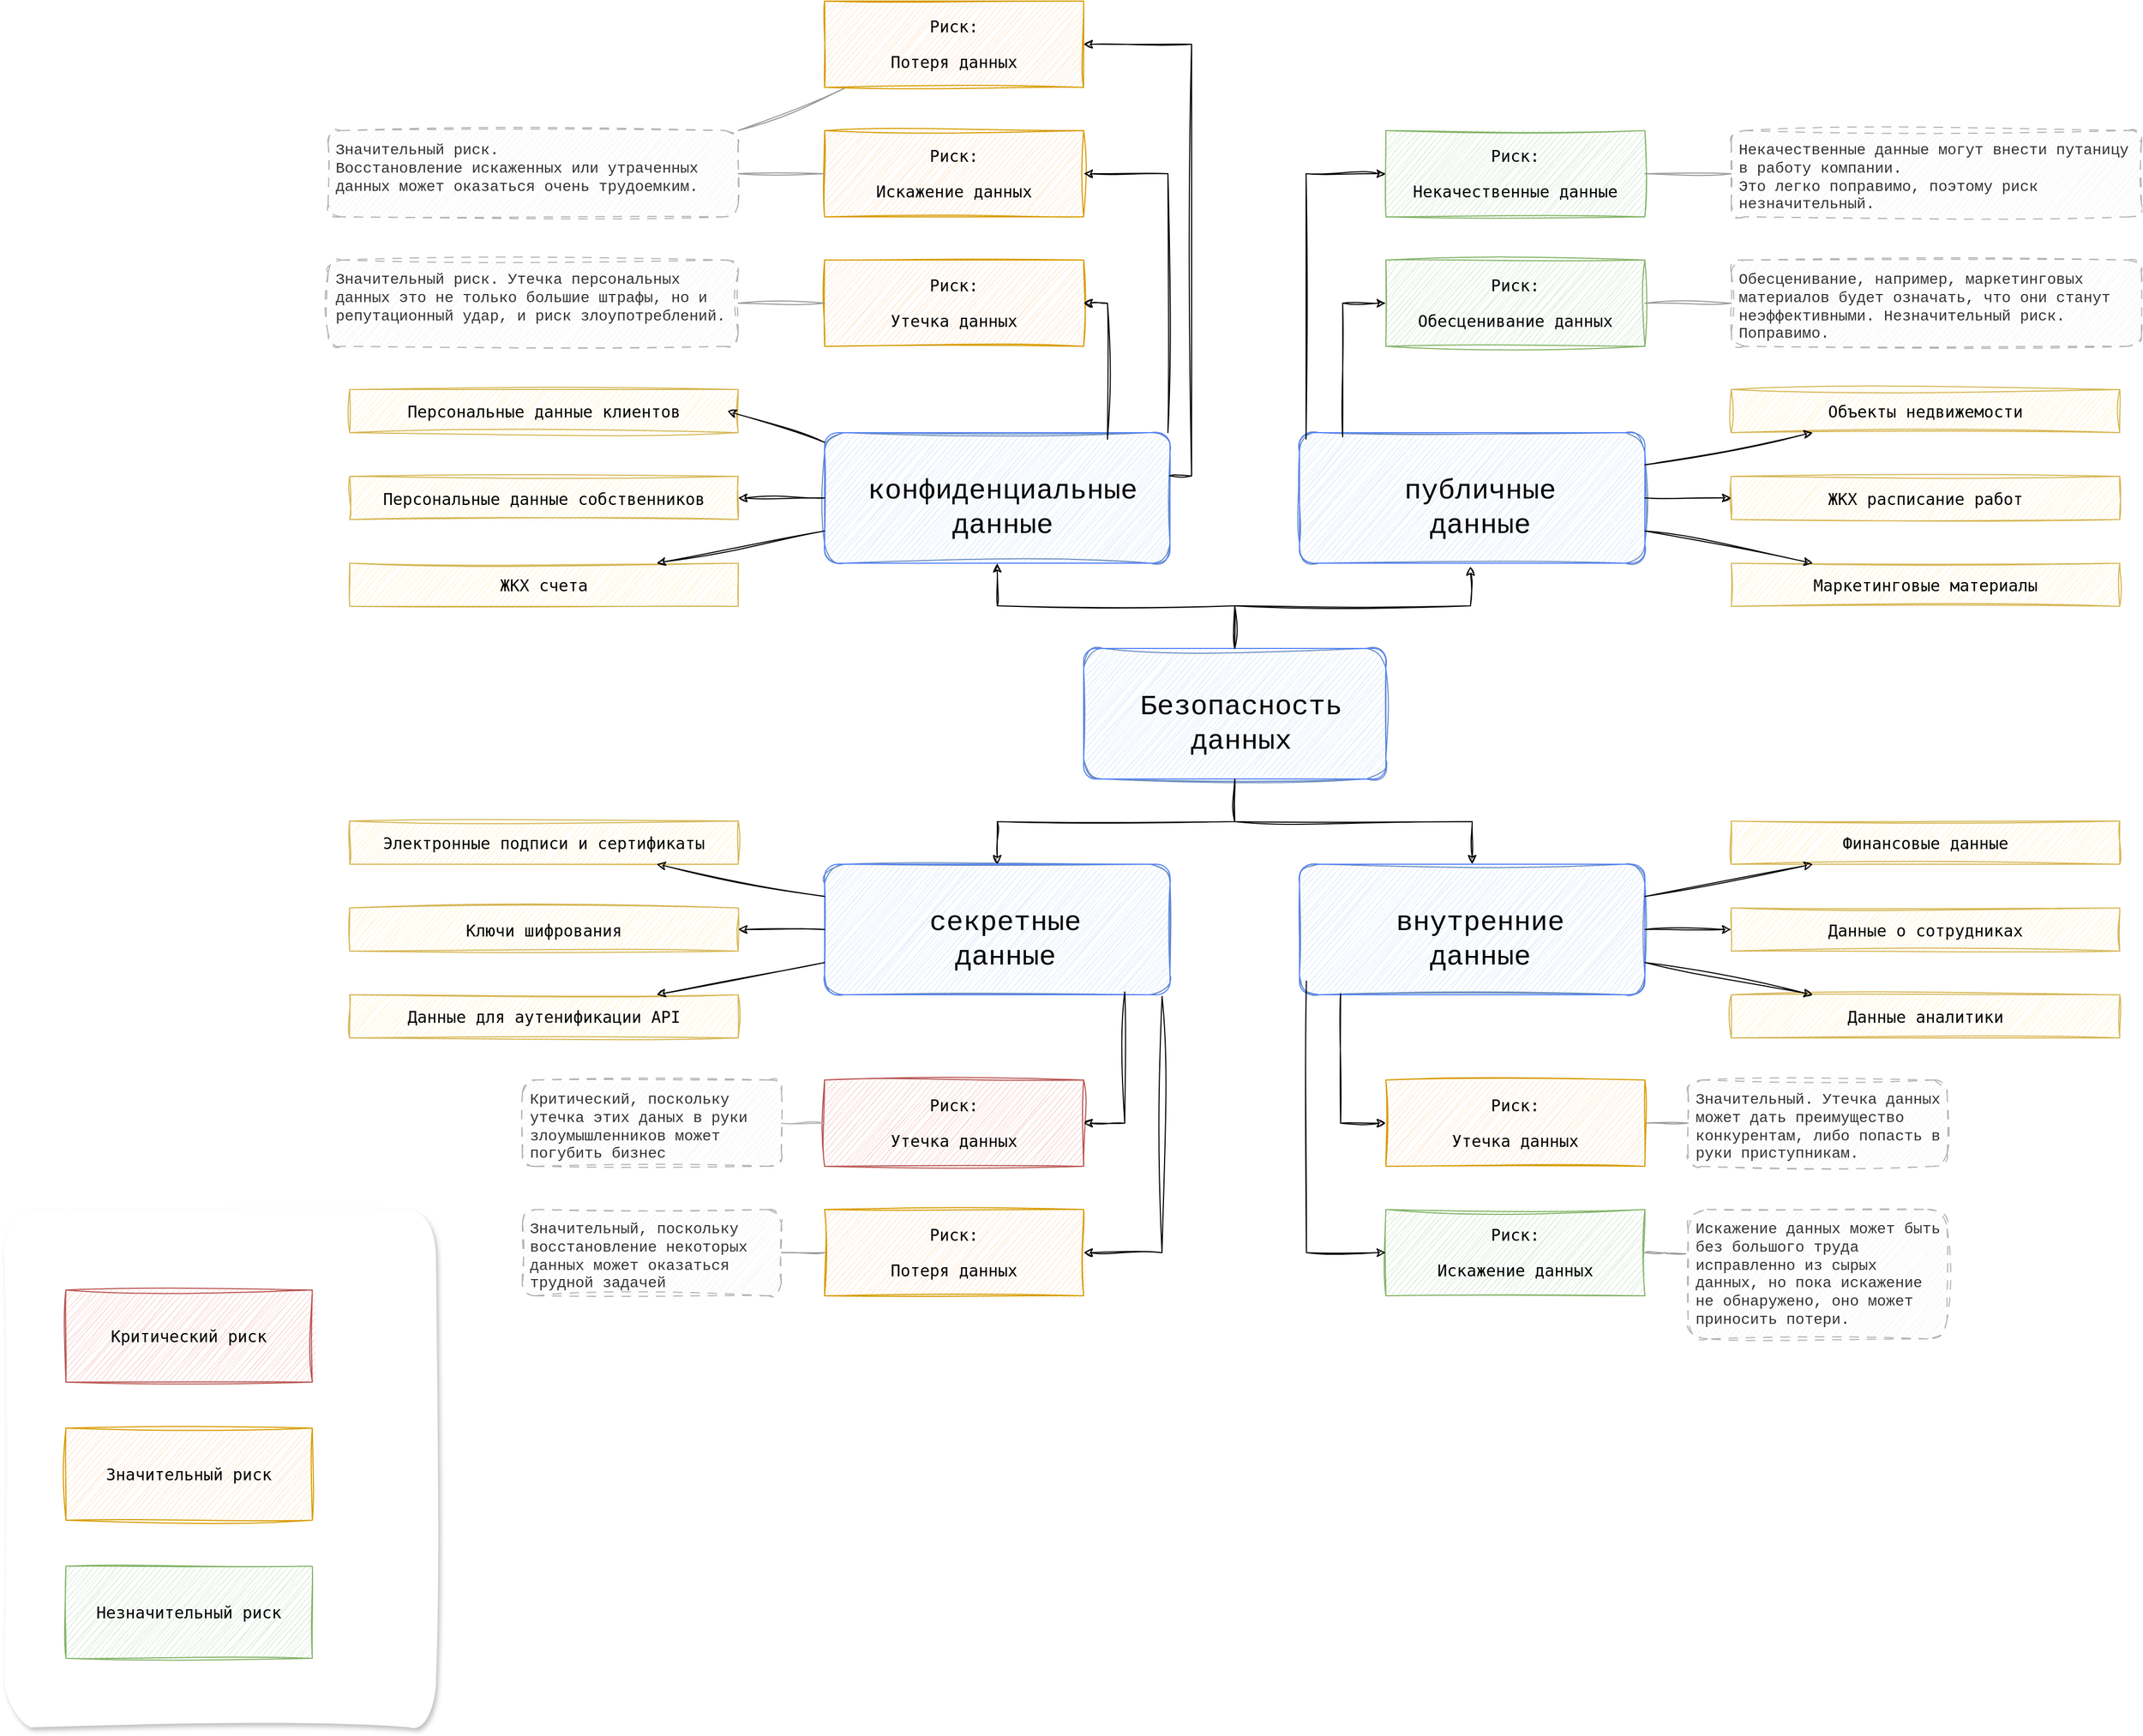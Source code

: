 <mxfile version="24.7.5">
  <diagram name="Page-1" id="km_umqrC8AKcGu4MDC6v">
    <mxGraphModel dx="2657" dy="1550" grid="1" gridSize="10" guides="1" tooltips="1" connect="1" arrows="1" fold="1" page="0" pageScale="1" pageWidth="850" pageHeight="1100" background="none" math="0" shadow="0">
      <root>
        <mxCell id="0" />
        <mxCell id="1" parent="0" />
        <mxCell id="I9qcJ_IBK8AViZnTerXD-14" value="" style="group" vertex="1" connectable="0" parent="1">
          <mxGeometry x="280" y="280" width="280" height="121" as="geometry" />
        </mxCell>
        <mxCell id="I9qcJ_IBK8AViZnTerXD-1" style="vsdxID=5;fillColor=#dae8fc;strokeColor=#6c8ebf;spacingTop=-3;spacingBottom=-3;spacingLeft=-3;spacingRight=-3;points=[];labelBackgroundColor=none;rounded=1;html=1;whiteSpace=wrap;gradientColor=none;sketch=1;curveFitting=1;jiggle=2;glass=0;" vertex="1" parent="I9qcJ_IBK8AViZnTerXD-14">
          <mxGeometry width="280" height="121" as="geometry" />
        </mxCell>
        <mxCell id="I9qcJ_IBK8AViZnTerXD-2" style="vsdxID=6;fillColor=none;gradientColor=none;shape=stencil(vVNdD4IgFP01PMpIms1ns//BEpVF4K6U9u/DoFJxPdjm2/04cO65cBDN2po1HMWkNaAvvBOFqRE9ojgWquYgjI0QzRHNSg28An1ThcsbNiCH6Krvww29O0eGEzF5uCwleP8qnByWwdk2wWMpTg8ODm88TlwhQHjAjniCPmK9aCPQhhmh1YRcMqh4ZLmiUrJq0mo7zpug7KeTQo2UpAkmdJF8pZjP7PPlbCAm4PazrZQS7mazZwm+xF9vsryVDWT89okNvgYrhZTOn+P+3JC25MxM8yc=);strokeColor=#5282ff;spacingTop=-3;spacingBottom=-3;spacingLeft=-3;spacingRight=-3;points=[];labelBackgroundColor=none;rounded=0;html=1;whiteSpace=wrap;" vertex="1" parent="I9qcJ_IBK8AViZnTerXD-1">
          <mxGeometry width="280" height="121.0" as="geometry" />
        </mxCell>
        <mxCell id="I9qcJ_IBK8AViZnTerXD-3" value="Безопасность данных&lt;br&gt;" style="verticalAlign=middle;align=center;overflow=width;vsdxID=7;fillColor=none;gradientColor=none;shape=stencil(nZBLDoAgDERP0z3SIyjew0SURgSD+Lu9kMZoXLhwN9O+tukAlrNpJg1SzDH4QW/URgNYgZTkjA4UkwJUgGXng+6DX1zLfmoymdXo17xh5zmRJ6Q42BWCfc2oJfdAr+Yv+AP9Cb7OJ3H/2JG1HNGz/84klThPVCc=);strokeColor=none;points=[];labelBackgroundColor=none;rounded=0;strokeWidth=1;fontSize=26;shadow=0;textShadow=0;whiteSpace=wrap;html=1;labelBorderColor=none;fontColor=default;fontFamily=Courier New;" vertex="1" parent="I9qcJ_IBK8AViZnTerXD-14">
          <mxGeometry x="39" y="30" width="214" height="80" as="geometry" />
        </mxCell>
        <mxCell id="I9qcJ_IBK8AViZnTerXD-15" value="" style="group" vertex="1" connectable="0" parent="1">
          <mxGeometry x="480" y="80" width="320" height="121" as="geometry" />
        </mxCell>
        <mxCell id="I9qcJ_IBK8AViZnTerXD-16" style="vsdxID=5;fillColor=#dae8fc;strokeColor=#6c8ebf;spacingTop=-3;spacingBottom=-3;spacingLeft=-3;spacingRight=-3;points=[];labelBackgroundColor=none;rounded=1;html=1;whiteSpace=wrap;gradientColor=none;sketch=1;curveFitting=1;jiggle=2;glass=0;" vertex="1" parent="I9qcJ_IBK8AViZnTerXD-15">
          <mxGeometry width="320" height="121" as="geometry" />
        </mxCell>
        <mxCell id="I9qcJ_IBK8AViZnTerXD-17" style="vsdxID=6;fillColor=none;gradientColor=none;shape=stencil(vVNdD4IgFP01PMpIms1ns//BEpVF4K6U9u/DoFJxPdjm2/04cO65cBDN2po1HMWkNaAvvBOFqRE9ojgWquYgjI0QzRHNSg28An1ThcsbNiCH6Krvww29O0eGEzF5uCwleP8qnByWwdk2wWMpTg8ODm88TlwhQHjAjniCPmK9aCPQhhmh1YRcMqh4ZLmiUrJq0mo7zpug7KeTQo2UpAkmdJF8pZjP7PPlbCAm4PazrZQS7mazZwm+xF9vsryVDWT89okNvgYrhZTOn+P+3JC25MxM8yc=);strokeColor=#5282ff;spacingTop=-3;spacingBottom=-3;spacingLeft=-3;spacingRight=-3;points=[];labelBackgroundColor=none;rounded=0;html=1;whiteSpace=wrap;" vertex="1" parent="I9qcJ_IBK8AViZnTerXD-16">
          <mxGeometry width="320" height="121.0" as="geometry" />
        </mxCell>
        <mxCell id="I9qcJ_IBK8AViZnTerXD-18" value="публичные данные" style="verticalAlign=middle;align=center;overflow=width;vsdxID=7;fillColor=none;gradientColor=none;shape=stencil(nZBLDoAgDERP0z3SIyjew0SURgSD+Lu9kMZoXLhwN9O+tukAlrNpJg1SzDH4QW/URgNYgZTkjA4UkwJUgGXng+6DX1zLfmoymdXo17xh5zmRJ6Q42BWCfc2oJfdAr+Yv+AP9Cb7OJ3H/2JG1HNGz/84klThPVCc=);strokeColor=none;points=[];labelBackgroundColor=none;rounded=0;strokeWidth=1;fontSize=26;shadow=0;textShadow=0;whiteSpace=wrap;html=1;labelBorderColor=none;fontColor=default;fontFamily=Courier New;" vertex="1" parent="I9qcJ_IBK8AViZnTerXD-15">
          <mxGeometry x="44.571" y="30" width="244.571" height="80" as="geometry" />
        </mxCell>
        <mxCell id="I9qcJ_IBK8AViZnTerXD-20" value="" style="group" vertex="1" connectable="0" parent="1">
          <mxGeometry x="40" y="80" width="320" height="121" as="geometry" />
        </mxCell>
        <mxCell id="I9qcJ_IBK8AViZnTerXD-21" style="vsdxID=5;fillColor=#dae8fc;strokeColor=#6c8ebf;spacingTop=-3;spacingBottom=-3;spacingLeft=-3;spacingRight=-3;points=[];labelBackgroundColor=none;rounded=1;html=1;whiteSpace=wrap;gradientColor=none;sketch=1;curveFitting=1;jiggle=2;glass=0;" vertex="1" parent="I9qcJ_IBK8AViZnTerXD-20">
          <mxGeometry width="320" height="121" as="geometry" />
        </mxCell>
        <mxCell id="I9qcJ_IBK8AViZnTerXD-22" style="vsdxID=6;fillColor=none;gradientColor=none;shape=stencil(vVNdD4IgFP01PMpIms1ns//BEpVF4K6U9u/DoFJxPdjm2/04cO65cBDN2po1HMWkNaAvvBOFqRE9ojgWquYgjI0QzRHNSg28An1ThcsbNiCH6Krvww29O0eGEzF5uCwleP8qnByWwdk2wWMpTg8ODm88TlwhQHjAjniCPmK9aCPQhhmh1YRcMqh4ZLmiUrJq0mo7zpug7KeTQo2UpAkmdJF8pZjP7PPlbCAm4PazrZQS7mazZwm+xF9vsryVDWT89okNvgYrhZTOn+P+3JC25MxM8yc=);strokeColor=#5282ff;spacingTop=-3;spacingBottom=-3;spacingLeft=-3;spacingRight=-3;points=[];labelBackgroundColor=none;rounded=0;html=1;whiteSpace=wrap;" vertex="1" parent="I9qcJ_IBK8AViZnTerXD-21">
          <mxGeometry width="320" height="121.0" as="geometry" />
        </mxCell>
        <mxCell id="I9qcJ_IBK8AViZnTerXD-23" value="конфиденциальные данные" style="verticalAlign=middle;align=center;overflow=width;vsdxID=7;fillColor=none;gradientColor=none;shape=stencil(nZBLDoAgDERP0z3SIyjew0SURgSD+Lu9kMZoXLhwN9O+tukAlrNpJg1SzDH4QW/URgNYgZTkjA4UkwJUgGXng+6DX1zLfmoymdXo17xh5zmRJ6Q42BWCfc2oJfdAr+Yv+AP9Cb7OJ3H/2JG1HNGz/84klThPVCc=);strokeColor=none;points=[];labelBackgroundColor=none;rounded=0;strokeWidth=1;fontSize=26;shadow=0;textShadow=0;whiteSpace=wrap;html=1;labelBorderColor=none;fontColor=default;fontFamily=Courier New;" vertex="1" parent="I9qcJ_IBK8AViZnTerXD-20">
          <mxGeometry x="30" y="30" width="270" height="80" as="geometry" />
        </mxCell>
        <mxCell id="I9qcJ_IBK8AViZnTerXD-24" value="" style="group" vertex="1" connectable="0" parent="1">
          <mxGeometry x="40" y="480" width="320" height="121" as="geometry" />
        </mxCell>
        <mxCell id="I9qcJ_IBK8AViZnTerXD-25" style="vsdxID=5;fillColor=#dae8fc;strokeColor=#6c8ebf;spacingTop=-3;spacingBottom=-3;spacingLeft=-3;spacingRight=-3;points=[];labelBackgroundColor=none;rounded=1;html=1;whiteSpace=wrap;gradientColor=none;sketch=1;curveFitting=1;jiggle=2;glass=0;" vertex="1" parent="I9qcJ_IBK8AViZnTerXD-24">
          <mxGeometry width="320" height="121" as="geometry" />
        </mxCell>
        <mxCell id="I9qcJ_IBK8AViZnTerXD-26" style="vsdxID=6;fillColor=none;gradientColor=none;shape=stencil(vVNdD4IgFP01PMpIms1ns//BEpVF4K6U9u/DoFJxPdjm2/04cO65cBDN2po1HMWkNaAvvBOFqRE9ojgWquYgjI0QzRHNSg28An1ThcsbNiCH6Krvww29O0eGEzF5uCwleP8qnByWwdk2wWMpTg8ODm88TlwhQHjAjniCPmK9aCPQhhmh1YRcMqh4ZLmiUrJq0mo7zpug7KeTQo2UpAkmdJF8pZjP7PPlbCAm4PazrZQS7mazZwm+xF9vsryVDWT89okNvgYrhZTOn+P+3JC25MxM8yc=);strokeColor=#5282ff;spacingTop=-3;spacingBottom=-3;spacingLeft=-3;spacingRight=-3;points=[];labelBackgroundColor=none;rounded=0;html=1;whiteSpace=wrap;" vertex="1" parent="I9qcJ_IBK8AViZnTerXD-25">
          <mxGeometry width="320" height="121.0" as="geometry" />
        </mxCell>
        <mxCell id="I9qcJ_IBK8AViZnTerXD-27" value="секретные данные" style="verticalAlign=middle;align=center;overflow=width;vsdxID=7;fillColor=none;gradientColor=none;shape=stencil(nZBLDoAgDERP0z3SIyjew0SURgSD+Lu9kMZoXLhwN9O+tukAlrNpJg1SzDH4QW/URgNYgZTkjA4UkwJUgGXng+6DX1zLfmoymdXo17xh5zmRJ6Q42BWCfc2oJfdAr+Yv+AP9Cb7OJ3H/2JG1HNGz/84klThPVCc=);strokeColor=none;points=[];labelBackgroundColor=none;rounded=0;strokeWidth=1;fontSize=26;shadow=0;textShadow=0;whiteSpace=wrap;html=1;labelBorderColor=none;fontColor=default;fontFamily=Courier New;" vertex="1" parent="I9qcJ_IBK8AViZnTerXD-24">
          <mxGeometry x="44.571" y="30" width="244.571" height="80" as="geometry" />
        </mxCell>
        <mxCell id="I9qcJ_IBK8AViZnTerXD-28" value="" style="group" vertex="1" connectable="0" parent="1">
          <mxGeometry x="480" y="480" width="320" height="121" as="geometry" />
        </mxCell>
        <mxCell id="I9qcJ_IBK8AViZnTerXD-29" style="vsdxID=5;fillColor=#dae8fc;strokeColor=#6c8ebf;spacingTop=-3;spacingBottom=-3;spacingLeft=-3;spacingRight=-3;points=[];labelBackgroundColor=none;rounded=1;html=1;whiteSpace=wrap;gradientColor=none;sketch=1;curveFitting=1;jiggle=2;glass=0;" vertex="1" parent="I9qcJ_IBK8AViZnTerXD-28">
          <mxGeometry width="320" height="121" as="geometry" />
        </mxCell>
        <mxCell id="I9qcJ_IBK8AViZnTerXD-30" style="vsdxID=6;fillColor=none;gradientColor=none;shape=stencil(vVNdD4IgFP01PMpIms1ns//BEpVF4K6U9u/DoFJxPdjm2/04cO65cBDN2po1HMWkNaAvvBOFqRE9ojgWquYgjI0QzRHNSg28An1ThcsbNiCH6Krvww29O0eGEzF5uCwleP8qnByWwdk2wWMpTg8ODm88TlwhQHjAjniCPmK9aCPQhhmh1YRcMqh4ZLmiUrJq0mo7zpug7KeTQo2UpAkmdJF8pZjP7PPlbCAm4PazrZQS7mazZwm+xF9vsryVDWT89okNvgYrhZTOn+P+3JC25MxM8yc=);strokeColor=#5282ff;spacingTop=-3;spacingBottom=-3;spacingLeft=-3;spacingRight=-3;points=[];labelBackgroundColor=none;rounded=0;html=1;whiteSpace=wrap;" vertex="1" parent="I9qcJ_IBK8AViZnTerXD-29">
          <mxGeometry width="320" height="121.0" as="geometry" />
        </mxCell>
        <mxCell id="I9qcJ_IBK8AViZnTerXD-31" value="внутренние данные" style="verticalAlign=middle;align=center;overflow=width;vsdxID=7;fillColor=none;gradientColor=none;shape=stencil(nZBLDoAgDERP0z3SIyjew0SURgSD+Lu9kMZoXLhwN9O+tukAlrNpJg1SzDH4QW/URgNYgZTkjA4UkwJUgGXng+6DX1zLfmoymdXo17xh5zmRJ6Q42BWCfc2oJfdAr+Yv+AP9Cb7OJ3H/2JG1HNGz/84klThPVCc=);strokeColor=none;points=[];labelBackgroundColor=none;rounded=0;strokeWidth=1;fontSize=26;shadow=0;textShadow=0;whiteSpace=wrap;html=1;labelBorderColor=none;fontColor=default;fontFamily=Courier New;" vertex="1" parent="I9qcJ_IBK8AViZnTerXD-28">
          <mxGeometry x="44.571" y="30" width="244.571" height="80" as="geometry" />
        </mxCell>
        <mxCell id="I9qcJ_IBK8AViZnTerXD-32" style="edgeStyle=orthogonalEdgeStyle;rounded=0;sketch=1;hachureGap=4;jiggle=2;curveFitting=1;orthogonalLoop=1;jettySize=auto;html=1;fontFamily=Architects Daughter;fontSource=https%3A%2F%2Ffonts.googleapis.com%2Fcss%3Ffamily%3DArchitects%2BDaughter;" edge="1" parent="1" source="I9qcJ_IBK8AViZnTerXD-2" target="I9qcJ_IBK8AViZnTerXD-26">
          <mxGeometry relative="1" as="geometry" />
        </mxCell>
        <mxCell id="I9qcJ_IBK8AViZnTerXD-33" style="edgeStyle=orthogonalEdgeStyle;rounded=0;sketch=1;hachureGap=4;jiggle=2;curveFitting=1;orthogonalLoop=1;jettySize=auto;html=1;fontFamily=Architects Daughter;fontSource=https%3A%2F%2Ffonts.googleapis.com%2Fcss%3Ffamily%3DArchitects%2BDaughter;" edge="1" parent="1" source="I9qcJ_IBK8AViZnTerXD-2" target="I9qcJ_IBK8AViZnTerXD-22">
          <mxGeometry relative="1" as="geometry" />
        </mxCell>
        <mxCell id="I9qcJ_IBK8AViZnTerXD-34" style="edgeStyle=orthogonalEdgeStyle;rounded=0;sketch=1;hachureGap=4;jiggle=2;curveFitting=1;orthogonalLoop=1;jettySize=auto;html=1;entryX=0.495;entryY=1.026;entryDx=0;entryDy=0;entryPerimeter=0;fontFamily=Architects Daughter;fontSource=https%3A%2F%2Ffonts.googleapis.com%2Fcss%3Ffamily%3DArchitects%2BDaughter;" edge="1" parent="1" source="I9qcJ_IBK8AViZnTerXD-2" target="I9qcJ_IBK8AViZnTerXD-17">
          <mxGeometry relative="1" as="geometry" />
        </mxCell>
        <mxCell id="I9qcJ_IBK8AViZnTerXD-35" style="edgeStyle=orthogonalEdgeStyle;rounded=0;sketch=1;hachureGap=4;jiggle=2;curveFitting=1;orthogonalLoop=1;jettySize=auto;html=1;fontFamily=Architects Daughter;fontSource=https%3A%2F%2Ffonts.googleapis.com%2Fcss%3Ffamily%3DArchitects%2BDaughter;" edge="1" parent="1" source="I9qcJ_IBK8AViZnTerXD-2" target="I9qcJ_IBK8AViZnTerXD-30">
          <mxGeometry relative="1" as="geometry" />
        </mxCell>
        <mxCell id="I9qcJ_IBK8AViZnTerXD-43" value="&lt;pre style=&quot;font-size: 15px;&quot;&gt;Персональные данные клиентов&lt;/pre&gt;" style="text;html=1;align=center;verticalAlign=middle;whiteSpace=wrap;rounded=0;fontFamily=Architects Daughter;fontSource=https%3A%2F%2Ffonts.googleapis.com%2Fcss%3Ffamily%3DArchitects%2BDaughter;fillColor=#fff2cc;strokeColor=#d6b656;sketch=1;curveFitting=1;jiggle=2;fontSize=15;" vertex="1" parent="1">
          <mxGeometry x="-400" y="40" width="360" height="40" as="geometry" />
        </mxCell>
        <mxCell id="I9qcJ_IBK8AViZnTerXD-44" value="&lt;pre style=&quot;font-size: 15px;&quot;&gt;Персональные данные собственников&lt;/pre&gt;" style="text;html=1;align=center;verticalAlign=middle;whiteSpace=wrap;rounded=0;fontFamily=Architects Daughter;fontSource=https%3A%2F%2Ffonts.googleapis.com%2Fcss%3Ffamily%3DArchitects%2BDaughter;fillColor=#fff2cc;strokeColor=#d6b656;sketch=1;curveFitting=1;jiggle=2;fontSize=15;" vertex="1" parent="1">
          <mxGeometry x="-400" y="120.5" width="360" height="40" as="geometry" />
        </mxCell>
        <mxCell id="I9qcJ_IBK8AViZnTerXD-45" value="&lt;pre style=&quot;font-size: 15px;&quot;&gt;Объекты недвижемости&lt;/pre&gt;" style="text;html=1;align=center;verticalAlign=middle;whiteSpace=wrap;rounded=0;fontFamily=Architects Daughter;fontSource=https%3A%2F%2Ffonts.googleapis.com%2Fcss%3Ffamily%3DArchitects%2BDaughter;fillColor=#fff2cc;strokeColor=#d6b656;sketch=1;curveFitting=1;jiggle=2;fontSize=15;" vertex="1" parent="1">
          <mxGeometry x="880" y="40" width="360" height="40" as="geometry" />
        </mxCell>
        <mxCell id="I9qcJ_IBK8AViZnTerXD-46" value="&lt;pre style=&quot;font-size: 15px;&quot;&gt;Финансовые данные&lt;/pre&gt;" style="text;html=1;align=center;verticalAlign=middle;whiteSpace=wrap;rounded=0;fontFamily=Architects Daughter;fontSource=https%3A%2F%2Ffonts.googleapis.com%2Fcss%3Ffamily%3DArchitects%2BDaughter;fillColor=#fff2cc;strokeColor=#d6b656;sketch=1;curveFitting=1;jiggle=2;fontSize=15;" vertex="1" parent="1">
          <mxGeometry x="880" y="440" width="360" height="40" as="geometry" />
        </mxCell>
        <mxCell id="I9qcJ_IBK8AViZnTerXD-47" value="&lt;pre style=&quot;font-size: 15px;&quot;&gt;Электронные подписи и сертификаты&lt;/pre&gt;" style="text;html=1;align=center;verticalAlign=middle;whiteSpace=wrap;rounded=0;fontFamily=Architects Daughter;fontSource=https%3A%2F%2Ffonts.googleapis.com%2Fcss%3Ffamily%3DArchitects%2BDaughter;fillColor=#fff2cc;strokeColor=#d6b656;sketch=1;curveFitting=1;jiggle=2;fontSize=15;" vertex="1" parent="1">
          <mxGeometry x="-400" y="440" width="360" height="40" as="geometry" />
        </mxCell>
        <mxCell id="I9qcJ_IBK8AViZnTerXD-48" value="&lt;pre style=&quot;font-size: 15px;&quot;&gt;Ключи шифрования&lt;/pre&gt;" style="text;html=1;align=center;verticalAlign=middle;whiteSpace=wrap;rounded=0;fontFamily=Architects Daughter;fontSource=https%3A%2F%2Ffonts.googleapis.com%2Fcss%3Ffamily%3DArchitects%2BDaughter;fillColor=#fff2cc;strokeColor=#d6b656;sketch=1;curveFitting=1;jiggle=2;fontSize=15;" vertex="1" parent="1">
          <mxGeometry x="-400" y="520.5" width="360" height="40" as="geometry" />
        </mxCell>
        <mxCell id="I9qcJ_IBK8AViZnTerXD-49" value="&lt;pre style=&quot;font-size: 15px;&quot;&gt;Данные для аутенификации API&lt;/pre&gt;" style="text;html=1;align=center;verticalAlign=middle;whiteSpace=wrap;rounded=0;fontFamily=Architects Daughter;fontSource=https%3A%2F%2Ffonts.googleapis.com%2Fcss%3Ffamily%3DArchitects%2BDaughter;fillColor=#fff2cc;strokeColor=#d6b656;sketch=1;curveFitting=1;jiggle=2;fontSize=15;" vertex="1" parent="1">
          <mxGeometry x="-400" y="601" width="360" height="40" as="geometry" />
        </mxCell>
        <mxCell id="I9qcJ_IBK8AViZnTerXD-51" value="&lt;pre style=&quot;font-size: 15px;&quot;&gt;Данные о сотрудниках&lt;/pre&gt;" style="text;html=1;align=center;verticalAlign=middle;whiteSpace=wrap;rounded=0;fontFamily=Architects Daughter;fontSource=https%3A%2F%2Ffonts.googleapis.com%2Fcss%3Ffamily%3DArchitects%2BDaughter;fillColor=#fff2cc;strokeColor=#d6b656;sketch=1;curveFitting=1;jiggle=2;fontSize=15;" vertex="1" parent="1">
          <mxGeometry x="880" y="520.5" width="360" height="40" as="geometry" />
        </mxCell>
        <mxCell id="I9qcJ_IBK8AViZnTerXD-53" style="rounded=0;sketch=1;hachureGap=4;jiggle=2;curveFitting=1;orthogonalLoop=1;jettySize=auto;html=1;fontFamily=Architects Daughter;fontSource=https%3A%2F%2Ffonts.googleapis.com%2Fcss%3Ffamily%3DArchitects%2BDaughter;" edge="1" parent="1" source="I9qcJ_IBK8AViZnTerXD-30" target="I9qcJ_IBK8AViZnTerXD-46">
          <mxGeometry relative="1" as="geometry" />
        </mxCell>
        <mxCell id="I9qcJ_IBK8AViZnTerXD-54" style="edgeStyle=orthogonalEdgeStyle;rounded=0;sketch=1;hachureGap=4;jiggle=2;curveFitting=1;orthogonalLoop=1;jettySize=auto;html=1;fontFamily=Architects Daughter;fontSource=https%3A%2F%2Ffonts.googleapis.com%2Fcss%3Ffamily%3DArchitects%2BDaughter;" edge="1" parent="1" source="I9qcJ_IBK8AViZnTerXD-30" target="I9qcJ_IBK8AViZnTerXD-51">
          <mxGeometry relative="1" as="geometry" />
        </mxCell>
        <mxCell id="I9qcJ_IBK8AViZnTerXD-55" style="rounded=0;sketch=1;hachureGap=4;jiggle=2;curveFitting=1;orthogonalLoop=1;jettySize=auto;html=1;entryX=0.972;entryY=0.5;entryDx=0;entryDy=0;entryPerimeter=0;fontFamily=Architects Daughter;fontSource=https%3A%2F%2Ffonts.googleapis.com%2Fcss%3Ffamily%3DArchitects%2BDaughter;" edge="1" parent="1" source="I9qcJ_IBK8AViZnTerXD-22" target="I9qcJ_IBK8AViZnTerXD-43">
          <mxGeometry relative="1" as="geometry" />
        </mxCell>
        <mxCell id="I9qcJ_IBK8AViZnTerXD-56" style="edgeStyle=orthogonalEdgeStyle;rounded=0;sketch=1;hachureGap=4;jiggle=2;curveFitting=1;orthogonalLoop=1;jettySize=auto;html=1;fontFamily=Architects Daughter;fontSource=https%3A%2F%2Ffonts.googleapis.com%2Fcss%3Ffamily%3DArchitects%2BDaughter;" edge="1" parent="1" source="I9qcJ_IBK8AViZnTerXD-22" target="I9qcJ_IBK8AViZnTerXD-44">
          <mxGeometry relative="1" as="geometry" />
        </mxCell>
        <mxCell id="I9qcJ_IBK8AViZnTerXD-57" style="rounded=0;sketch=1;hachureGap=4;jiggle=2;curveFitting=1;orthogonalLoop=1;jettySize=auto;html=1;fontFamily=Architects Daughter;fontSource=https%3A%2F%2Ffonts.googleapis.com%2Fcss%3Ffamily%3DArchitects%2BDaughter;" edge="1" parent="1" source="I9qcJ_IBK8AViZnTerXD-26" target="I9qcJ_IBK8AViZnTerXD-47">
          <mxGeometry relative="1" as="geometry" />
        </mxCell>
        <mxCell id="I9qcJ_IBK8AViZnTerXD-58" style="edgeStyle=orthogonalEdgeStyle;rounded=0;sketch=1;hachureGap=4;jiggle=2;curveFitting=1;orthogonalLoop=1;jettySize=auto;html=1;fontFamily=Architects Daughter;fontSource=https%3A%2F%2Ffonts.googleapis.com%2Fcss%3Ffamily%3DArchitects%2BDaughter;" edge="1" parent="1" source="I9qcJ_IBK8AViZnTerXD-26" target="I9qcJ_IBK8AViZnTerXD-48">
          <mxGeometry relative="1" as="geometry" />
        </mxCell>
        <mxCell id="I9qcJ_IBK8AViZnTerXD-59" style="rounded=0;sketch=1;hachureGap=4;jiggle=2;curveFitting=1;orthogonalLoop=1;jettySize=auto;html=1;fontFamily=Architects Daughter;fontSource=https%3A%2F%2Ffonts.googleapis.com%2Fcss%3Ffamily%3DArchitects%2BDaughter;" edge="1" parent="1" source="I9qcJ_IBK8AViZnTerXD-26" target="I9qcJ_IBK8AViZnTerXD-49">
          <mxGeometry relative="1" as="geometry" />
        </mxCell>
        <mxCell id="I9qcJ_IBK8AViZnTerXD-60" style="rounded=0;sketch=1;hachureGap=4;jiggle=2;curveFitting=1;orthogonalLoop=1;jettySize=auto;html=1;fontFamily=Architects Daughter;fontSource=https%3A%2F%2Ffonts.googleapis.com%2Fcss%3Ffamily%3DArchitects%2BDaughter;" edge="1" parent="1" source="I9qcJ_IBK8AViZnTerXD-17" target="I9qcJ_IBK8AViZnTerXD-45">
          <mxGeometry relative="1" as="geometry" />
        </mxCell>
        <mxCell id="I9qcJ_IBK8AViZnTerXD-61" value="&lt;pre style=&quot;font-size: 15px;&quot;&gt;Данные аналитики&lt;/pre&gt;" style="text;html=1;align=center;verticalAlign=middle;whiteSpace=wrap;rounded=0;fontFamily=Architects Daughter;fontSource=https%3A%2F%2Ffonts.googleapis.com%2Fcss%3Ffamily%3DArchitects%2BDaughter;fillColor=#fff2cc;strokeColor=#d6b656;sketch=1;curveFitting=1;jiggle=2;fontSize=15;" vertex="1" parent="1">
          <mxGeometry x="880" y="601" width="360" height="40" as="geometry" />
        </mxCell>
        <mxCell id="I9qcJ_IBK8AViZnTerXD-62" style="rounded=0;sketch=1;hachureGap=4;jiggle=2;curveFitting=1;orthogonalLoop=1;jettySize=auto;html=1;fontFamily=Architects Daughter;fontSource=https%3A%2F%2Ffonts.googleapis.com%2Fcss%3Ffamily%3DArchitects%2BDaughter;" edge="1" parent="1" source="I9qcJ_IBK8AViZnTerXD-30" target="I9qcJ_IBK8AViZnTerXD-61">
          <mxGeometry relative="1" as="geometry" />
        </mxCell>
        <mxCell id="I9qcJ_IBK8AViZnTerXD-63" value="&lt;pre style=&quot;font-size: 15px;&quot;&gt;ЖКХ счета&lt;/pre&gt;" style="text;html=1;align=center;verticalAlign=middle;whiteSpace=wrap;rounded=0;fontFamily=Architects Daughter;fontSource=https%3A%2F%2Ffonts.googleapis.com%2Fcss%3Ffamily%3DArchitects%2BDaughter;fillColor=#fff2cc;strokeColor=#d6b656;sketch=1;curveFitting=1;jiggle=2;fontSize=15;" vertex="1" parent="1">
          <mxGeometry x="-400" y="201" width="360" height="40" as="geometry" />
        </mxCell>
        <mxCell id="I9qcJ_IBK8AViZnTerXD-64" style="rounded=0;sketch=1;hachureGap=4;jiggle=2;curveFitting=1;orthogonalLoop=1;jettySize=auto;html=1;fontFamily=Architects Daughter;fontSource=https%3A%2F%2Ffonts.googleapis.com%2Fcss%3Ffamily%3DArchitects%2BDaughter;" edge="1" parent="1" source="I9qcJ_IBK8AViZnTerXD-22" target="I9qcJ_IBK8AViZnTerXD-63">
          <mxGeometry relative="1" as="geometry" />
        </mxCell>
        <mxCell id="I9qcJ_IBK8AViZnTerXD-65" value="&lt;pre style=&quot;font-size: 15px;&quot;&gt;ЖКХ расписание работ&lt;/pre&gt;" style="text;html=1;align=center;verticalAlign=middle;whiteSpace=wrap;rounded=0;fontFamily=Architects Daughter;fontSource=https%3A%2F%2Ffonts.googleapis.com%2Fcss%3Ffamily%3DArchitects%2BDaughter;fillColor=#fff2cc;strokeColor=#d6b656;sketch=1;curveFitting=1;jiggle=2;fontSize=15;" vertex="1" parent="1">
          <mxGeometry x="880" y="120.5" width="360" height="40" as="geometry" />
        </mxCell>
        <mxCell id="I9qcJ_IBK8AViZnTerXD-66" style="edgeStyle=orthogonalEdgeStyle;rounded=0;sketch=1;hachureGap=4;jiggle=2;curveFitting=1;orthogonalLoop=1;jettySize=auto;html=1;fontFamily=Architects Daughter;fontSource=https%3A%2F%2Ffonts.googleapis.com%2Fcss%3Ffamily%3DArchitects%2BDaughter;" edge="1" parent="1" source="I9qcJ_IBK8AViZnTerXD-17" target="I9qcJ_IBK8AViZnTerXD-65">
          <mxGeometry relative="1" as="geometry" />
        </mxCell>
        <mxCell id="I9qcJ_IBK8AViZnTerXD-69" value="&lt;pre style=&quot;font-size: 15px;&quot;&gt;Риск:&lt;/pre&gt;&lt;pre style=&quot;&quot;&gt;Утечка данных&lt;br&gt;&lt;/pre&gt;" style="text;html=1;align=center;verticalAlign=middle;whiteSpace=wrap;rounded=0;fontFamily=Architects Daughter;fontSource=https%3A%2F%2Ffonts.googleapis.com%2Fcss%3Ffamily%3DArchitects%2BDaughter;fillColor=#f8cecc;strokeColor=#b85450;sketch=1;curveFitting=1;jiggle=2;fontSize=15;" vertex="1" parent="1">
          <mxGeometry x="40" y="680" width="240" height="80" as="geometry" />
        </mxCell>
        <mxCell id="I9qcJ_IBK8AViZnTerXD-111" style="edgeStyle=orthogonalEdgeStyle;rounded=0;sketch=1;hachureGap=4;jiggle=2;curveFitting=1;orthogonalLoop=1;jettySize=auto;html=1;fontFamily=Architects Daughter;fontSource=https%3A%2F%2Ffonts.googleapis.com%2Fcss%3Ffamily%3DArchitects%2BDaughter;strokeColor=#999999;endArrow=none;endFill=0;" edge="1" parent="1" source="I9qcJ_IBK8AViZnTerXD-71" target="I9qcJ_IBK8AViZnTerXD-109">
          <mxGeometry relative="1" as="geometry" />
        </mxCell>
        <mxCell id="I9qcJ_IBK8AViZnTerXD-71" value="&lt;pre style=&quot;font-size: 15px;&quot;&gt;Риск:&lt;/pre&gt;&lt;pre style=&quot;&quot;&gt;Утечка данных&lt;br&gt;&lt;/pre&gt;" style="text;html=1;align=center;verticalAlign=middle;whiteSpace=wrap;rounded=0;fontFamily=Architects Daughter;fontSource=https%3A%2F%2Ffonts.googleapis.com%2Fcss%3Ffamily%3DArchitects%2BDaughter;fillColor=#ffe6cc;strokeColor=#d79b00;sketch=1;curveFitting=1;jiggle=2;fontSize=15;" vertex="1" parent="1">
          <mxGeometry x="560" y="680" width="240" height="80" as="geometry" />
        </mxCell>
        <mxCell id="I9qcJ_IBK8AViZnTerXD-72" value="&lt;pre style=&quot;font-size: 15px;&quot;&gt;Риск:&lt;/pre&gt;&lt;pre style=&quot;&quot;&gt;Искажение данных&lt;br&gt;&lt;/pre&gt;" style="text;html=1;align=center;verticalAlign=middle;whiteSpace=wrap;rounded=0;fontFamily=Architects Daughter;fontSource=https%3A%2F%2Ffonts.googleapis.com%2Fcss%3Ffamily%3DArchitects%2BDaughter;fillColor=#d5e8d4;strokeColor=#82b366;sketch=1;curveFitting=1;jiggle=2;fontSize=15;" vertex="1" parent="1">
          <mxGeometry x="560" y="800" width="240" height="80" as="geometry" />
        </mxCell>
        <mxCell id="I9qcJ_IBK8AViZnTerXD-74" style="edgeStyle=orthogonalEdgeStyle;rounded=0;sketch=1;hachureGap=4;jiggle=2;curveFitting=1;orthogonalLoop=1;jettySize=auto;html=1;entryX=0;entryY=0.5;entryDx=0;entryDy=0;fontFamily=Architects Daughter;fontSource=https%3A%2F%2Ffonts.googleapis.com%2Fcss%3Ffamily%3DArchitects%2BDaughter;exitX=0.119;exitY=0.992;exitDx=0;exitDy=0;exitPerimeter=0;" edge="1" parent="1" source="I9qcJ_IBK8AViZnTerXD-30" target="I9qcJ_IBK8AViZnTerXD-71">
          <mxGeometry relative="1" as="geometry" />
        </mxCell>
        <mxCell id="I9qcJ_IBK8AViZnTerXD-78" style="edgeStyle=orthogonalEdgeStyle;rounded=0;sketch=1;hachureGap=4;jiggle=2;curveFitting=1;orthogonalLoop=1;jettySize=auto;html=1;entryX=0;entryY=0.5;entryDx=0;entryDy=0;fontFamily=Architects Daughter;fontSource=https%3A%2F%2Ffonts.googleapis.com%2Fcss%3Ffamily%3DArchitects%2BDaughter;exitX=0.02;exitY=0.895;exitDx=0;exitDy=0;exitPerimeter=0;" edge="1" parent="1" source="I9qcJ_IBK8AViZnTerXD-30" target="I9qcJ_IBK8AViZnTerXD-72">
          <mxGeometry relative="1" as="geometry" />
        </mxCell>
        <mxCell id="I9qcJ_IBK8AViZnTerXD-79" style="edgeStyle=orthogonalEdgeStyle;rounded=0;sketch=1;hachureGap=4;jiggle=2;curveFitting=1;orthogonalLoop=1;jettySize=auto;html=1;entryX=1;entryY=0.5;entryDx=0;entryDy=0;fontFamily=Architects Daughter;fontSource=https%3A%2F%2Ffonts.googleapis.com%2Fcss%3Ffamily%3DArchitects%2BDaughter;exitX=0.869;exitY=0.978;exitDx=0;exitDy=0;exitPerimeter=0;" edge="1" parent="1" source="I9qcJ_IBK8AViZnTerXD-26" target="I9qcJ_IBK8AViZnTerXD-69">
          <mxGeometry relative="1" as="geometry" />
        </mxCell>
        <mxCell id="I9qcJ_IBK8AViZnTerXD-80" value="&lt;pre style=&quot;font-size: 15px;&quot;&gt;Риск:&lt;/pre&gt;&lt;pre style=&quot;&quot;&gt;Обесценивание данных&lt;br&gt;&lt;/pre&gt;" style="text;html=1;align=center;verticalAlign=middle;whiteSpace=wrap;rounded=0;fontFamily=Architects Daughter;fontSource=https%3A%2F%2Ffonts.googleapis.com%2Fcss%3Ffamily%3DArchitects%2BDaughter;fillColor=#d5e8d4;strokeColor=#82b366;sketch=1;curveFitting=1;jiggle=2;fontSize=15;" vertex="1" parent="1">
          <mxGeometry x="560" y="-80" width="240" height="80" as="geometry" />
        </mxCell>
        <mxCell id="I9qcJ_IBK8AViZnTerXD-81" value="&lt;pre style=&quot;font-size: 15px;&quot;&gt;Риск:&lt;/pre&gt;&lt;pre style=&quot;&quot;&gt;Некачественные данные&lt;br&gt;&lt;/pre&gt;" style="text;html=1;align=center;verticalAlign=middle;whiteSpace=wrap;rounded=0;fontFamily=Architects Daughter;fontSource=https%3A%2F%2Ffonts.googleapis.com%2Fcss%3Ffamily%3DArchitects%2BDaughter;fillColor=#d5e8d4;strokeColor=#82b366;sketch=1;curveFitting=1;jiggle=2;fontSize=15;" vertex="1" parent="1">
          <mxGeometry x="560" y="-200" width="240" height="80" as="geometry" />
        </mxCell>
        <mxCell id="I9qcJ_IBK8AViZnTerXD-82" value="&lt;pre style=&quot;font-size: 15px;&quot;&gt;Риск:&lt;/pre&gt;&lt;pre style=&quot;&quot;&gt;Утечка данных&lt;br&gt;&lt;/pre&gt;" style="text;html=1;align=center;verticalAlign=middle;whiteSpace=wrap;rounded=0;fontFamily=Architects Daughter;fontSource=https%3A%2F%2Ffonts.googleapis.com%2Fcss%3Ffamily%3DArchitects%2BDaughter;fillColor=#ffe6cc;strokeColor=#d79b00;sketch=1;curveFitting=1;jiggle=2;fontSize=15;" vertex="1" parent="1">
          <mxGeometry x="40" y="-80" width="240" height="80" as="geometry" />
        </mxCell>
        <mxCell id="I9qcJ_IBK8AViZnTerXD-113" style="edgeStyle=orthogonalEdgeStyle;rounded=0;sketch=1;hachureGap=4;jiggle=2;curveFitting=1;orthogonalLoop=1;jettySize=auto;html=1;entryX=1;entryY=0.5;entryDx=0;entryDy=0;fontFamily=Architects Daughter;fontSource=https%3A%2F%2Ffonts.googleapis.com%2Fcss%3Ffamily%3DArchitects%2BDaughter;strokeColor=#999999;endArrow=none;endFill=0;" edge="1" parent="1" source="I9qcJ_IBK8AViZnTerXD-83" target="I9qcJ_IBK8AViZnTerXD-108">
          <mxGeometry relative="1" as="geometry" />
        </mxCell>
        <mxCell id="I9qcJ_IBK8AViZnTerXD-83" value="&lt;pre style=&quot;font-size: 15px;&quot;&gt;Риск:&lt;/pre&gt;&lt;pre style=&quot;&quot;&gt;Потеря данных&lt;br&gt;&lt;/pre&gt;" style="text;html=1;align=center;verticalAlign=middle;whiteSpace=wrap;rounded=0;fontFamily=Architects Daughter;fontSource=https%3A%2F%2Ffonts.googleapis.com%2Fcss%3Ffamily%3DArchitects%2BDaughter;fillColor=#ffe6cc;strokeColor=#d79b00;sketch=1;curveFitting=1;jiggle=2;fontSize=15;" vertex="1" parent="1">
          <mxGeometry x="40" y="800" width="240" height="80" as="geometry" />
        </mxCell>
        <mxCell id="I9qcJ_IBK8AViZnTerXD-84" value="&lt;pre style=&quot;font-size: 15px;&quot;&gt;Риск:&lt;/pre&gt;&lt;pre style=&quot;&quot;&gt;Искажение данных&lt;br&gt;&lt;/pre&gt;" style="text;html=1;align=center;verticalAlign=middle;whiteSpace=wrap;rounded=0;fontFamily=Architects Daughter;fontSource=https%3A%2F%2Ffonts.googleapis.com%2Fcss%3Ffamily%3DArchitects%2BDaughter;fillColor=#ffe6cc;strokeColor=#d79b00;sketch=1;curveFitting=1;jiggle=2;fontSize=15;" vertex="1" parent="1">
          <mxGeometry x="40" y="-200" width="240" height="80" as="geometry" />
        </mxCell>
        <mxCell id="I9qcJ_IBK8AViZnTerXD-90" style="edgeStyle=orthogonalEdgeStyle;rounded=0;sketch=1;hachureGap=4;jiggle=2;curveFitting=1;orthogonalLoop=1;jettySize=auto;html=1;entryX=1;entryY=0.5;entryDx=0;entryDy=0;fontFamily=Architects Daughter;fontSource=https%3A%2F%2Ffonts.googleapis.com%2Fcss%3Ffamily%3DArchitects%2BDaughter;exitX=0.977;exitY=1.012;exitDx=0;exitDy=0;exitPerimeter=0;" edge="1" parent="1" source="I9qcJ_IBK8AViZnTerXD-26" target="I9qcJ_IBK8AViZnTerXD-83">
          <mxGeometry relative="1" as="geometry" />
        </mxCell>
        <mxCell id="I9qcJ_IBK8AViZnTerXD-91" style="edgeStyle=orthogonalEdgeStyle;rounded=0;sketch=1;hachureGap=4;jiggle=2;curveFitting=1;orthogonalLoop=1;jettySize=auto;html=1;entryX=1;entryY=0.5;entryDx=0;entryDy=0;fontFamily=Architects Daughter;fontSource=https%3A%2F%2Ffonts.googleapis.com%2Fcss%3Ffamily%3DArchitects%2BDaughter;exitX=0.819;exitY=0.05;exitDx=0;exitDy=0;exitPerimeter=0;" edge="1" parent="1" source="I9qcJ_IBK8AViZnTerXD-22" target="I9qcJ_IBK8AViZnTerXD-82">
          <mxGeometry relative="1" as="geometry" />
        </mxCell>
        <mxCell id="I9qcJ_IBK8AViZnTerXD-92" style="edgeStyle=orthogonalEdgeStyle;rounded=0;sketch=1;hachureGap=4;jiggle=2;curveFitting=1;orthogonalLoop=1;jettySize=auto;html=1;entryX=1;entryY=0.5;entryDx=0;entryDy=0;fontFamily=Architects Daughter;fontSource=https%3A%2F%2Ffonts.googleapis.com%2Fcss%3Ffamily%3DArchitects%2BDaughter;exitX=0.994;exitY=0;exitDx=0;exitDy=0;exitPerimeter=0;" edge="1" parent="1" source="I9qcJ_IBK8AViZnTerXD-22" target="I9qcJ_IBK8AViZnTerXD-84">
          <mxGeometry relative="1" as="geometry" />
        </mxCell>
        <mxCell id="I9qcJ_IBK8AViZnTerXD-93" style="edgeStyle=orthogonalEdgeStyle;rounded=0;sketch=1;hachureGap=4;jiggle=2;curveFitting=1;orthogonalLoop=1;jettySize=auto;html=1;entryX=0;entryY=0.5;entryDx=0;entryDy=0;fontFamily=Architects Daughter;fontSource=https%3A%2F%2Ffonts.googleapis.com%2Fcss%3Ffamily%3DArchitects%2BDaughter;exitX=0.125;exitY=0.033;exitDx=0;exitDy=0;exitPerimeter=0;" edge="1" parent="1" source="I9qcJ_IBK8AViZnTerXD-17" target="I9qcJ_IBK8AViZnTerXD-80">
          <mxGeometry relative="1" as="geometry" />
        </mxCell>
        <mxCell id="I9qcJ_IBK8AViZnTerXD-95" style="edgeStyle=orthogonalEdgeStyle;rounded=0;sketch=1;hachureGap=4;jiggle=2;curveFitting=1;orthogonalLoop=1;jettySize=auto;html=1;entryX=0;entryY=0.5;entryDx=0;entryDy=0;fontFamily=Architects Daughter;fontSource=https%3A%2F%2Ffonts.googleapis.com%2Fcss%3Ffamily%3DArchitects%2BDaughter;exitX=0.019;exitY=0.05;exitDx=0;exitDy=0;exitPerimeter=0;" edge="1" parent="1" source="I9qcJ_IBK8AViZnTerXD-17" target="I9qcJ_IBK8AViZnTerXD-81">
          <mxGeometry relative="1" as="geometry" />
        </mxCell>
        <mxCell id="I9qcJ_IBK8AViZnTerXD-96" value="" style="group" vertex="1" connectable="0" parent="1">
          <mxGeometry x="-720" y="800" width="400" height="480" as="geometry" />
        </mxCell>
        <mxCell id="I9qcJ_IBK8AViZnTerXD-88" style="vsdxID=5;fillColor=none;gradientColor=none;strokeColor=none;shadow=1;spacingTop=-3;spacingBottom=-3;spacingLeft=-3;spacingRight=-3;points=[];labelBackgroundColor=none;rounded=0;html=1;whiteSpace=wrap;sketch=1;hachureGap=4;jiggle=2;curveFitting=1;fontFamily=Architects Daughter;fontSource=https%3A%2F%2Ffonts.googleapis.com%2Fcss%3Ffamily%3DArchitects%2BDaughter;" vertex="1" parent="I9qcJ_IBK8AViZnTerXD-96">
          <mxGeometry width="400" height="480" as="geometry" />
        </mxCell>
        <mxCell id="I9qcJ_IBK8AViZnTerXD-89" style="vsdxID=6;fillColor=#ffffff;gradientColor=none;shape=stencil(vVNhD4IgEP01fNQRLJefzf4HS1QWgTsp7d8HoaVRa7PNb8fdO969g4do1tas4Yjg1oA+8U4UpkZ0jwgRquYgjI0QzRHNSg28An1RhT83zCFddNZXd0Pv+7DrIPjmTymOE/rIHDyYwdFWYQAnMd56PIwNMd35TAAZEBs8UPQR60UbgTbMCK1m9JJBxSNLFpWSVbNS23HeBOlhPCnUREtK4/Qz+VI1z+GD/awgJyAfp1uqJtzPak8TfIv/3uXLYlYQ8sMvNng5rRRSeqNO6+/OtCnvaprfAQ==);strokeColor=none;shadow=1;spacingTop=-3;spacingBottom=-3;spacingLeft=-3;spacingRight=-3;points=[];labelBackgroundColor=none;rounded=0;html=1;whiteSpace=wrap;sketch=1;hachureGap=4;jiggle=2;curveFitting=1;fontFamily=Architects Daughter;fontSource=https%3A%2F%2Ffonts.googleapis.com%2Fcss%3Ffamily%3DArchitects%2BDaughter;" vertex="1" parent="I9qcJ_IBK8AViZnTerXD-88">
          <mxGeometry width="400.0" height="480" as="geometry" />
        </mxCell>
        <mxCell id="I9qcJ_IBK8AViZnTerXD-85" value="&lt;pre style=&quot;font-size: 15px;&quot;&gt;Незначительный риск&lt;/pre&gt;" style="text;html=1;align=center;verticalAlign=middle;whiteSpace=wrap;rounded=0;fontFamily=Architects Daughter;fontSource=https%3A%2F%2Ffonts.googleapis.com%2Fcss%3Ffamily%3DArchitects%2BDaughter;fillColor=#d5e8d4;strokeColor=#82b366;sketch=1;curveFitting=1;jiggle=2;fontSize=15;" vertex="1" parent="I9qcJ_IBK8AViZnTerXD-96">
          <mxGeometry x="57.073" y="330.667" width="228.293" height="85.333" as="geometry" />
        </mxCell>
        <mxCell id="I9qcJ_IBK8AViZnTerXD-86" value="&lt;pre style=&quot;font-size: 15px;&quot;&gt;Критический риск&lt;/pre&gt;" style="text;html=1;align=center;verticalAlign=middle;whiteSpace=wrap;rounded=0;fontFamily=Architects Daughter;fontSource=https%3A%2F%2Ffonts.googleapis.com%2Fcss%3Ffamily%3DArchitects%2BDaughter;fillColor=#f8cecc;strokeColor=#b85450;sketch=1;curveFitting=1;jiggle=2;fontSize=15;" vertex="1" parent="I9qcJ_IBK8AViZnTerXD-96">
          <mxGeometry x="57.073" y="74.667" width="228.293" height="85.333" as="geometry" />
        </mxCell>
        <mxCell id="I9qcJ_IBK8AViZnTerXD-87" value="&lt;pre style=&quot;font-size: 15px;&quot;&gt;Значительный риск&lt;/pre&gt;" style="text;html=1;align=center;verticalAlign=middle;whiteSpace=wrap;rounded=0;fontFamily=Architects Daughter;fontSource=https%3A%2F%2Ffonts.googleapis.com%2Fcss%3Ffamily%3DArchitects%2BDaughter;fillColor=#ffe6cc;strokeColor=#d79b00;sketch=1;curveFitting=1;jiggle=2;fontSize=15;" vertex="1" parent="I9qcJ_IBK8AViZnTerXD-96">
          <mxGeometry x="57.073" y="202.667" width="228.293" height="85.333" as="geometry" />
        </mxCell>
        <mxCell id="I9qcJ_IBK8AViZnTerXD-97" value="&lt;pre style=&quot;font-size: 15px;&quot;&gt;Маркетинговые материалы&lt;/pre&gt;" style="text;html=1;align=center;verticalAlign=middle;whiteSpace=wrap;rounded=0;fontFamily=Architects Daughter;fontSource=https%3A%2F%2Ffonts.googleapis.com%2Fcss%3Ffamily%3DArchitects%2BDaughter;fillColor=#fff2cc;strokeColor=#d6b656;sketch=1;curveFitting=1;jiggle=2;fontSize=15;" vertex="1" parent="1">
          <mxGeometry x="880" y="201" width="360" height="40" as="geometry" />
        </mxCell>
        <mxCell id="I9qcJ_IBK8AViZnTerXD-98" style="rounded=0;sketch=1;hachureGap=4;jiggle=2;curveFitting=1;orthogonalLoop=1;jettySize=auto;html=1;fontFamily=Architects Daughter;fontSource=https%3A%2F%2Ffonts.googleapis.com%2Fcss%3Ffamily%3DArchitects%2BDaughter;" edge="1" parent="1" source="I9qcJ_IBK8AViZnTerXD-17" target="I9qcJ_IBK8AViZnTerXD-97">
          <mxGeometry relative="1" as="geometry" />
        </mxCell>
        <mxCell id="I9qcJ_IBK8AViZnTerXD-107" style="edgeStyle=orthogonalEdgeStyle;rounded=0;sketch=1;hachureGap=4;jiggle=2;curveFitting=1;orthogonalLoop=1;jettySize=auto;html=1;fontFamily=Architects Daughter;fontSource=https%3A%2F%2Ffonts.googleapis.com%2Fcss%3Ffamily%3DArchitects%2BDaughter;endArrow=none;endFill=0;strokeColor=#B3B3B3;" edge="1" parent="1" source="I9qcJ_IBK8AViZnTerXD-106" target="I9qcJ_IBK8AViZnTerXD-69">
          <mxGeometry relative="1" as="geometry" />
        </mxCell>
        <mxCell id="I9qcJ_IBK8AViZnTerXD-106" value="Критический, поскольку утечка этих даных в руки злоумышленников может погубить бизнес" style="text;align=left;verticalAlign=top;rounded=1;fontFamily=Courier New;fontSize=14;labelBackgroundColor=none;textShadow=0;whiteSpace=wrap;horizontal=1;fontStyle=0;shadow=0;sketch=1;curveFitting=1;jiggle=2;fillColor=#f5f5f5;fontColor=#333333;strokeColor=#B3B3B3;perimeterSpacing=0;dashed=1;spacingTop=3;spacingLeft=5;dashPattern=8 8;glass=0;" vertex="1" parent="1">
          <mxGeometry x="-240" y="680" width="240" height="80" as="geometry" />
        </mxCell>
        <mxCell id="I9qcJ_IBK8AViZnTerXD-108" value="Значительный, поскольку восстановление некоторых данных может оказаться трудной задачей" style="text;align=left;verticalAlign=top;rounded=1;fontFamily=Courier New;fontSize=14;labelBackgroundColor=none;textShadow=0;whiteSpace=wrap;horizontal=1;fontStyle=0;shadow=0;sketch=1;curveFitting=1;jiggle=2;fillColor=#f5f5f5;fontColor=#333333;strokeColor=#B3B3B3;perimeterSpacing=0;dashed=1;spacingTop=3;spacingLeft=5;dashPattern=8 8;glass=0;" vertex="1" parent="1">
          <mxGeometry x="-240" y="800" width="240" height="80" as="geometry" />
        </mxCell>
        <mxCell id="I9qcJ_IBK8AViZnTerXD-109" value="Значительный. Утечка данных может дать преимущество конкурентам, либо попасть в руки приступникам." style="text;align=left;verticalAlign=top;rounded=1;fontFamily=Courier New;fontSize=14;labelBackgroundColor=none;textShadow=0;whiteSpace=wrap;horizontal=1;fontStyle=0;shadow=0;sketch=1;curveFitting=1;jiggle=2;fillColor=#f5f5f5;fontColor=#333333;strokeColor=#B3B3B3;perimeterSpacing=0;dashed=1;spacingTop=3;spacingLeft=5;dashPattern=8 8;glass=0;" vertex="1" parent="1">
          <mxGeometry x="840" y="680" width="240" height="80" as="geometry" />
        </mxCell>
        <mxCell id="I9qcJ_IBK8AViZnTerXD-110" value="Искажение данных может быть без большого труда исправленно из сырых данных, но пока искажение не обнаружено, оно может приносить потери." style="text;align=left;verticalAlign=top;rounded=1;fontFamily=Courier New;fontSize=14;labelBackgroundColor=none;textShadow=0;whiteSpace=wrap;horizontal=1;fontStyle=0;shadow=0;sketch=1;curveFitting=1;jiggle=2;fillColor=#f5f5f5;fontColor=#333333;strokeColor=#B3B3B3;perimeterSpacing=0;dashed=1;spacingTop=3;spacingLeft=5;dashPattern=8 8;glass=0;" vertex="1" parent="1">
          <mxGeometry x="840" y="800" width="240" height="120" as="geometry" />
        </mxCell>
        <mxCell id="I9qcJ_IBK8AViZnTerXD-112" style="edgeStyle=orthogonalEdgeStyle;rounded=0;sketch=1;hachureGap=4;jiggle=2;curveFitting=1;orthogonalLoop=1;jettySize=auto;html=1;entryX=-0.008;entryY=0.342;entryDx=0;entryDy=0;entryPerimeter=0;fontFamily=Architects Daughter;fontSource=https%3A%2F%2Ffonts.googleapis.com%2Fcss%3Ffamily%3DArchitects%2BDaughter;strokeColor=#999999;endArrow=none;endFill=0;" edge="1" parent="1" source="I9qcJ_IBK8AViZnTerXD-72" target="I9qcJ_IBK8AViZnTerXD-110">
          <mxGeometry relative="1" as="geometry" />
        </mxCell>
        <mxCell id="I9qcJ_IBK8AViZnTerXD-115" style="edgeStyle=orthogonalEdgeStyle;rounded=0;sketch=1;hachureGap=4;jiggle=2;curveFitting=1;orthogonalLoop=1;jettySize=auto;html=1;entryX=1;entryY=0.5;entryDx=0;entryDy=0;fontFamily=Architects Daughter;fontSource=https%3A%2F%2Ffonts.googleapis.com%2Fcss%3Ffamily%3DArchitects%2BDaughter;strokeColor=#999999;endArrow=none;endFill=0;" edge="1" parent="1" source="I9qcJ_IBK8AViZnTerXD-114" target="I9qcJ_IBK8AViZnTerXD-80">
          <mxGeometry relative="1" as="geometry" />
        </mxCell>
        <mxCell id="I9qcJ_IBK8AViZnTerXD-114" value="Обесценивание, например, маркетинговых материалов будет означать, что они станут неэффективными. Незначительный риск. Поправимо." style="text;align=left;verticalAlign=top;rounded=1;fontFamily=Courier New;fontSize=14;labelBackgroundColor=none;textShadow=0;whiteSpace=wrap;horizontal=1;fontStyle=0;shadow=0;sketch=1;curveFitting=1;jiggle=2;fillColor=#f5f5f5;fontColor=#333333;strokeColor=#B3B3B3;perimeterSpacing=0;dashed=1;spacingTop=3;spacingLeft=5;dashPattern=8 8;glass=0;" vertex="1" parent="1">
          <mxGeometry x="880" y="-80" width="380" height="80" as="geometry" />
        </mxCell>
        <mxCell id="I9qcJ_IBK8AViZnTerXD-117" style="edgeStyle=orthogonalEdgeStyle;rounded=0;sketch=1;hachureGap=4;jiggle=2;curveFitting=1;orthogonalLoop=1;jettySize=auto;html=1;entryX=1;entryY=0.5;entryDx=0;entryDy=0;fontFamily=Architects Daughter;fontSource=https%3A%2F%2Ffonts.googleapis.com%2Fcss%3Ffamily%3DArchitects%2BDaughter;strokeColor=#999999;endArrow=none;endFill=0;" edge="1" parent="1" source="I9qcJ_IBK8AViZnTerXD-116" target="I9qcJ_IBK8AViZnTerXD-81">
          <mxGeometry relative="1" as="geometry" />
        </mxCell>
        <mxCell id="I9qcJ_IBK8AViZnTerXD-116" value="Некачественные данные могут внести путаницу в работу компании.&#xa;Это легко поправимо, поэтому риск незначительный." style="text;align=left;verticalAlign=top;rounded=1;fontFamily=Courier New;fontSize=14;labelBackgroundColor=none;textShadow=0;whiteSpace=wrap;horizontal=1;fontStyle=0;shadow=0;sketch=1;curveFitting=1;jiggle=2;fillColor=#f5f5f5;fontColor=#333333;strokeColor=#B3B3B3;perimeterSpacing=0;dashed=1;spacingTop=3;spacingLeft=5;dashPattern=8 8;glass=0;" vertex="1" parent="1">
          <mxGeometry x="880" y="-200" width="380" height="80" as="geometry" />
        </mxCell>
        <mxCell id="I9qcJ_IBK8AViZnTerXD-119" style="edgeStyle=orthogonalEdgeStyle;rounded=0;sketch=1;hachureGap=4;jiggle=2;curveFitting=1;orthogonalLoop=1;jettySize=auto;html=1;fontFamily=Architects Daughter;fontSource=https%3A%2F%2Ffonts.googleapis.com%2Fcss%3Ffamily%3DArchitects%2BDaughter;strokeColor=#999999;endArrow=none;endFill=0;" edge="1" parent="1" source="I9qcJ_IBK8AViZnTerXD-118" target="I9qcJ_IBK8AViZnTerXD-82">
          <mxGeometry relative="1" as="geometry" />
        </mxCell>
        <mxCell id="I9qcJ_IBK8AViZnTerXD-118" value="Значительный риск. Утечка персональных данных это не только большие штрафы, но и репутационный удар, и риск злоупотреблений. " style="text;align=left;verticalAlign=top;rounded=1;fontFamily=Courier New;fontSize=14;labelBackgroundColor=none;textShadow=0;whiteSpace=wrap;horizontal=1;fontStyle=0;shadow=0;sketch=1;curveFitting=1;jiggle=2;fillColor=#f5f5f5;fontColor=#333333;strokeColor=#B3B3B3;perimeterSpacing=0;dashed=1;spacingTop=3;spacingLeft=5;dashPattern=8 8;glass=0;" vertex="1" parent="1">
          <mxGeometry x="-420" y="-80" width="380" height="80" as="geometry" />
        </mxCell>
        <mxCell id="I9qcJ_IBK8AViZnTerXD-121" style="edgeStyle=orthogonalEdgeStyle;rounded=0;sketch=1;hachureGap=4;jiggle=2;curveFitting=1;orthogonalLoop=1;jettySize=auto;html=1;entryX=0;entryY=0.5;entryDx=0;entryDy=0;fontFamily=Architects Daughter;fontSource=https%3A%2F%2Ffonts.googleapis.com%2Fcss%3Ffamily%3DArchitects%2BDaughter;strokeColor=#999999;endArrow=none;endFill=0;" edge="1" parent="1" source="I9qcJ_IBK8AViZnTerXD-120" target="I9qcJ_IBK8AViZnTerXD-84">
          <mxGeometry relative="1" as="geometry" />
        </mxCell>
        <mxCell id="I9qcJ_IBK8AViZnTerXD-120" value="Значительный риск. &#xa;Восстановление искаженных или утраченных данных может оказаться очень трудоемким." style="text;align=left;verticalAlign=top;rounded=1;fontFamily=Courier New;fontSize=14;labelBackgroundColor=none;textShadow=0;whiteSpace=wrap;horizontal=1;fontStyle=0;shadow=0;sketch=1;curveFitting=1;jiggle=2;fillColor=#f5f5f5;fontColor=#333333;strokeColor=#B3B3B3;perimeterSpacing=0;dashed=1;spacingTop=3;spacingLeft=5;dashPattern=8 8;glass=0;" vertex="1" parent="1">
          <mxGeometry x="-420" y="-200" width="380" height="80" as="geometry" />
        </mxCell>
        <mxCell id="I9qcJ_IBK8AViZnTerXD-123" style="rounded=0;sketch=1;hachureGap=4;jiggle=2;curveFitting=1;orthogonalLoop=1;jettySize=auto;html=1;entryX=1;entryY=0;entryDx=0;entryDy=0;fontFamily=Architects Daughter;fontSource=https%3A%2F%2Ffonts.googleapis.com%2Fcss%3Ffamily%3DArchitects%2BDaughter;strokeColor=#999999;endArrow=none;endFill=0;" edge="1" parent="1" source="I9qcJ_IBK8AViZnTerXD-122" target="I9qcJ_IBK8AViZnTerXD-120">
          <mxGeometry relative="1" as="geometry" />
        </mxCell>
        <mxCell id="I9qcJ_IBK8AViZnTerXD-122" value="&lt;pre style=&quot;font-size: 15px;&quot;&gt;Риск:&lt;/pre&gt;&lt;pre style=&quot;&quot;&gt;Потеря данных&lt;br&gt;&lt;/pre&gt;" style="text;html=1;align=center;verticalAlign=middle;whiteSpace=wrap;rounded=0;fontFamily=Architects Daughter;fontSource=https%3A%2F%2Ffonts.googleapis.com%2Fcss%3Ffamily%3DArchitects%2BDaughter;fillColor=#ffe6cc;strokeColor=#d79b00;sketch=1;curveFitting=1;jiggle=2;fontSize=15;" vertex="1" parent="1">
          <mxGeometry x="40" y="-320" width="240" height="80" as="geometry" />
        </mxCell>
        <mxCell id="I9qcJ_IBK8AViZnTerXD-124" style="edgeStyle=orthogonalEdgeStyle;rounded=0;sketch=1;hachureGap=4;jiggle=2;curveFitting=1;orthogonalLoop=1;jettySize=auto;html=1;entryX=1;entryY=0.5;entryDx=0;entryDy=0;fontFamily=Architects Daughter;fontSource=https%3A%2F%2Ffonts.googleapis.com%2Fcss%3Ffamily%3DArchitects%2BDaughter;exitX=0.999;exitY=0.331;exitDx=0;exitDy=0;exitPerimeter=0;" edge="1" parent="1" source="I9qcJ_IBK8AViZnTerXD-22" target="I9qcJ_IBK8AViZnTerXD-122">
          <mxGeometry relative="1" as="geometry" />
        </mxCell>
      </root>
    </mxGraphModel>
  </diagram>
</mxfile>
